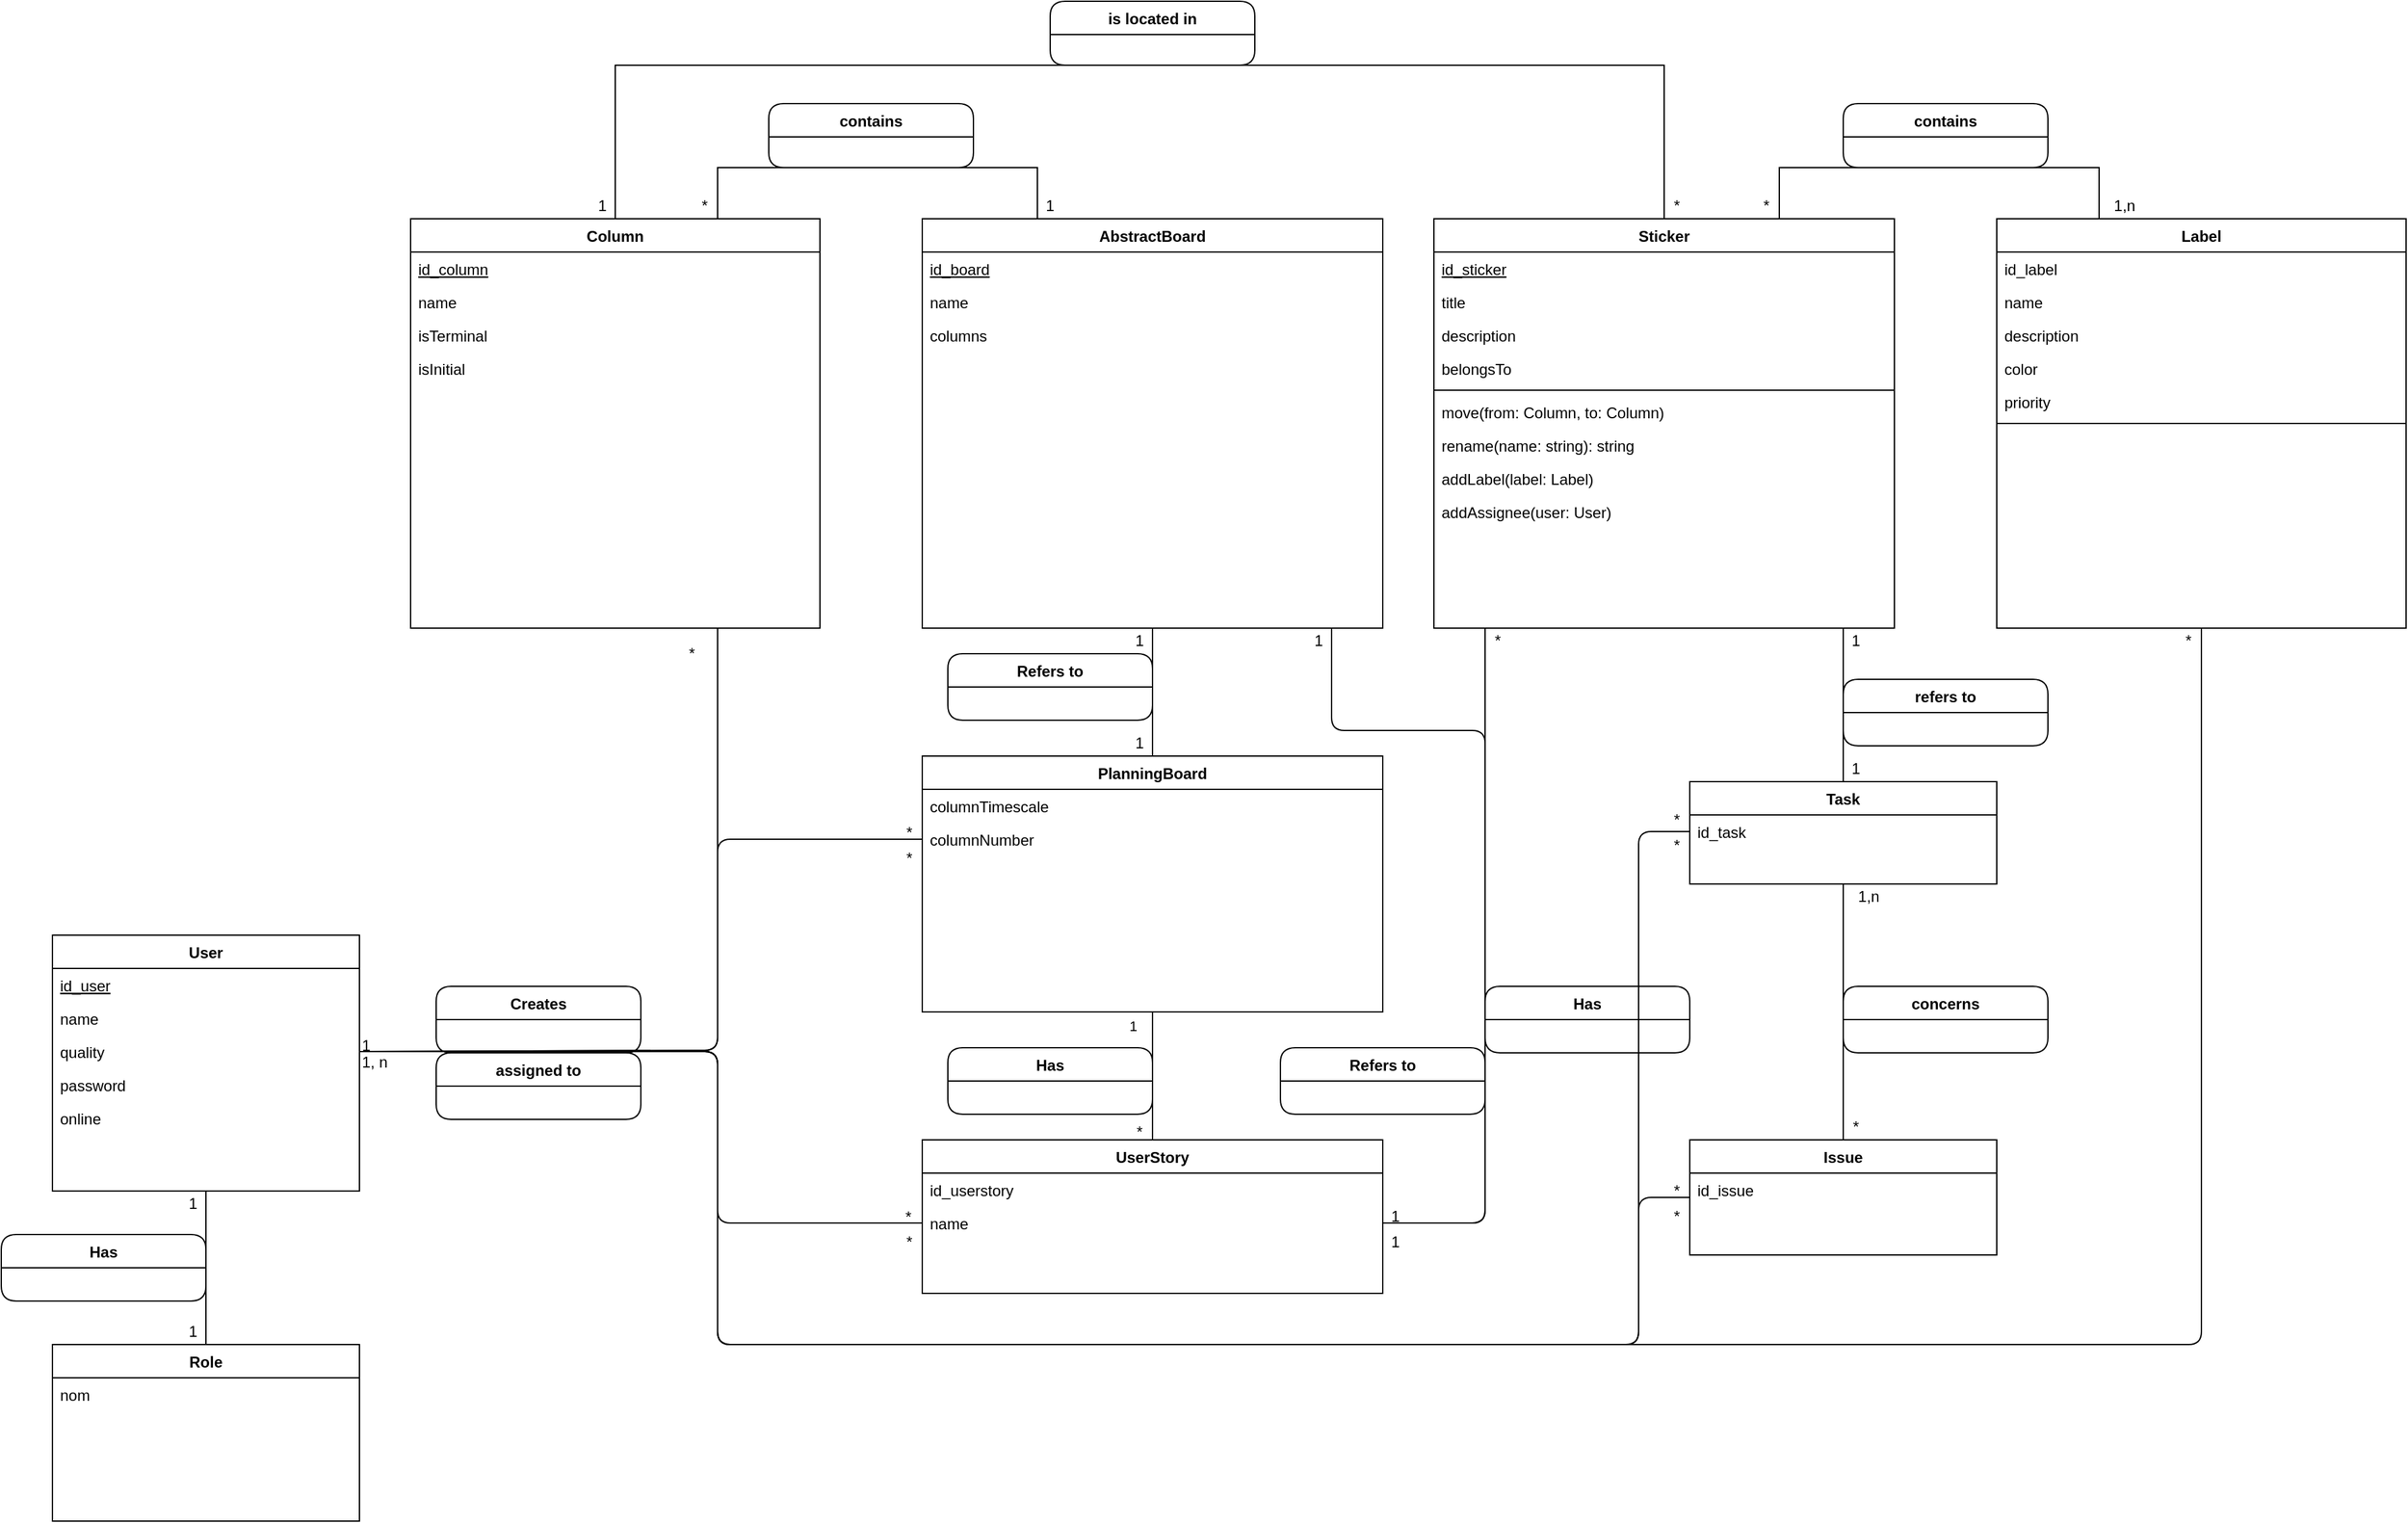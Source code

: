 <mxfile version="14.7.3" type="github">
  <diagram id="-n1arLx0iRGlMLNnjugE" name="Page-1">
    <mxGraphModel dx="1314" dy="592" grid="1" gridSize="10" guides="1" tooltips="1" connect="1" arrows="1" fold="1" page="1" pageScale="1" pageWidth="3300" pageHeight="4681" math="0" shadow="0">
      <root>
        <mxCell id="0" />
        <mxCell id="1" parent="0" />
        <mxCell id="pl6TtcTqllOGitY4xwyM-2" value="User" style="swimlane;fontStyle=1;align=center;verticalAlign=top;childLayout=stackLayout;horizontal=1;startSize=26;horizontalStack=0;resizeParent=1;resizeLast=0;collapsible=1;marginBottom=0;rounded=0;shadow=0;strokeWidth=1;" parent="1" vertex="1">
          <mxGeometry x="400" y="1000" width="240" height="200" as="geometry">
            <mxRectangle x="230" y="140" width="160" height="26" as="alternateBounds" />
          </mxGeometry>
        </mxCell>
        <mxCell id="pl6TtcTqllOGitY4xwyM-3" value="id_user" style="text;align=left;verticalAlign=top;spacingLeft=4;spacingRight=4;overflow=hidden;rotatable=0;points=[[0,0.5],[1,0.5]];portConstraint=eastwest;rounded=0;shadow=0;html=0;fontStyle=4" parent="pl6TtcTqllOGitY4xwyM-2" vertex="1">
          <mxGeometry y="26" width="240" height="26" as="geometry" />
        </mxCell>
        <mxCell id="pl6TtcTqllOGitY4xwyM-4" value="name" style="text;align=left;verticalAlign=top;spacingLeft=4;spacingRight=4;overflow=hidden;rotatable=0;points=[[0,0.5],[1,0.5]];portConstraint=eastwest;" parent="pl6TtcTqllOGitY4xwyM-2" vertex="1">
          <mxGeometry y="52" width="240" height="26" as="geometry" />
        </mxCell>
        <mxCell id="pl6TtcTqllOGitY4xwyM-5" value="quality" style="text;align=left;verticalAlign=top;spacingLeft=4;spacingRight=4;overflow=hidden;rotatable=0;points=[[0,0.5],[1,0.5]];portConstraint=eastwest;rounded=0;shadow=0;html=0;" parent="pl6TtcTqllOGitY4xwyM-2" vertex="1">
          <mxGeometry y="78" width="240" height="26" as="geometry" />
        </mxCell>
        <mxCell id="pl6TtcTqllOGitY4xwyM-6" value="password" style="text;align=left;verticalAlign=top;spacingLeft=4;spacingRight=4;overflow=hidden;rotatable=0;points=[[0,0.5],[1,0.5]];portConstraint=eastwest;rounded=0;shadow=0;html=0;" parent="pl6TtcTqllOGitY4xwyM-2" vertex="1">
          <mxGeometry y="104" width="240" height="26" as="geometry" />
        </mxCell>
        <mxCell id="pl6TtcTqllOGitY4xwyM-7" value="online" style="text;align=left;verticalAlign=top;spacingLeft=4;spacingRight=4;overflow=hidden;rotatable=0;points=[[0,0.5],[1,0.5]];portConstraint=eastwest;rounded=0;shadow=0;html=0;" parent="pl6TtcTqllOGitY4xwyM-2" vertex="1">
          <mxGeometry y="130" width="240" height="26" as="geometry" />
        </mxCell>
        <mxCell id="pl6TtcTqllOGitY4xwyM-8" value="AbstractBoard" style="swimlane;fontStyle=1;align=center;verticalAlign=top;childLayout=stackLayout;horizontal=1;startSize=26;horizontalStack=0;resizeParent=1;resizeLast=0;collapsible=1;marginBottom=0;rounded=0;shadow=0;strokeWidth=1;" parent="1" vertex="1">
          <mxGeometry x="1080" y="440" width="360" height="320" as="geometry">
            <mxRectangle x="550" y="140" width="160" height="26" as="alternateBounds" />
          </mxGeometry>
        </mxCell>
        <mxCell id="pl6TtcTqllOGitY4xwyM-9" value="id_board" style="text;align=left;verticalAlign=top;spacingLeft=4;spacingRight=4;overflow=hidden;rotatable=0;points=[[0,0.5],[1,0.5]];portConstraint=eastwest;fontStyle=4" parent="pl6TtcTqllOGitY4xwyM-8" vertex="1">
          <mxGeometry y="26" width="360" height="26" as="geometry" />
        </mxCell>
        <mxCell id="pl6TtcTqllOGitY4xwyM-10" value="name" style="text;align=left;verticalAlign=top;spacingLeft=4;spacingRight=4;overflow=hidden;rotatable=0;points=[[0,0.5],[1,0.5]];portConstraint=eastwest;rounded=0;shadow=0;html=0;" parent="pl6TtcTqllOGitY4xwyM-8" vertex="1">
          <mxGeometry y="52" width="360" height="26" as="geometry" />
        </mxCell>
        <mxCell id="pl6TtcTqllOGitY4xwyM-11" value="columns" style="text;align=left;verticalAlign=top;spacingLeft=4;spacingRight=4;overflow=hidden;rotatable=0;points=[[0,0.5],[1,0.5]];portConstraint=eastwest;rounded=0;shadow=0;html=0;" parent="pl6TtcTqllOGitY4xwyM-8" vertex="1">
          <mxGeometry y="78" width="360" height="26" as="geometry" />
        </mxCell>
        <mxCell id="pl6TtcTqllOGitY4xwyM-21" value="PlanningBoard" style="swimlane;fontStyle=1;align=center;verticalAlign=top;childLayout=stackLayout;horizontal=1;startSize=26;horizontalStack=0;resizeParent=1;resizeLast=0;collapsible=1;marginBottom=0;rounded=0;shadow=0;strokeWidth=1;" parent="1" vertex="1">
          <mxGeometry x="1080" y="860" width="360" height="200" as="geometry">
            <mxRectangle x="550" y="140" width="160" height="26" as="alternateBounds" />
          </mxGeometry>
        </mxCell>
        <mxCell id="pl6TtcTqllOGitY4xwyM-22" value="columnTimescale" style="text;align=left;verticalAlign=top;spacingLeft=4;spacingRight=4;overflow=hidden;rotatable=0;points=[[0,0.5],[1,0.5]];portConstraint=eastwest;rounded=0;shadow=0;html=0;" parent="pl6TtcTqllOGitY4xwyM-21" vertex="1">
          <mxGeometry y="26" width="360" height="26" as="geometry" />
        </mxCell>
        <mxCell id="ACFRyJSHy_dvtxBTFt1p-10" value="columnNumber" style="text;align=left;verticalAlign=top;spacingLeft=4;spacingRight=4;overflow=hidden;rotatable=0;points=[[0,0.5],[1,0.5]];portConstraint=eastwest;rounded=0;shadow=0;html=0;" parent="pl6TtcTqllOGitY4xwyM-21" vertex="1">
          <mxGeometry y="52" width="360" height="26" as="geometry" />
        </mxCell>
        <mxCell id="pl6TtcTqllOGitY4xwyM-26" value="UserStory" style="swimlane;fontStyle=1;align=center;verticalAlign=top;childLayout=stackLayout;horizontal=1;startSize=26;horizontalStack=0;resizeParent=1;resizeLast=0;collapsible=1;marginBottom=0;rounded=0;shadow=0;strokeWidth=1;" parent="1" vertex="1">
          <mxGeometry x="1080" y="1160" width="360" height="120" as="geometry">
            <mxRectangle x="550" y="140" width="160" height="26" as="alternateBounds" />
          </mxGeometry>
        </mxCell>
        <mxCell id="pl6TtcTqllOGitY4xwyM-27" value="id_userstory" style="text;align=left;verticalAlign=top;spacingLeft=4;spacingRight=4;overflow=hidden;rotatable=0;points=[[0,0.5],[1,0.5]];portConstraint=eastwest;rounded=0;shadow=0;html=0;" parent="pl6TtcTqllOGitY4xwyM-26" vertex="1">
          <mxGeometry y="26" width="360" height="26" as="geometry" />
        </mxCell>
        <mxCell id="pl6TtcTqllOGitY4xwyM-28" value="name" style="text;align=left;verticalAlign=top;spacingLeft=4;spacingRight=4;overflow=hidden;rotatable=0;points=[[0,0.5],[1,0.5]];portConstraint=eastwest;rounded=0;shadow=0;html=0;" parent="pl6TtcTqllOGitY4xwyM-26" vertex="1">
          <mxGeometry y="52" width="360" height="26" as="geometry" />
        </mxCell>
        <mxCell id="0t-bIoam6GR97GpR1H8l-12" style="edgeStyle=orthogonalEdgeStyle;rounded=0;orthogonalLoop=1;jettySize=auto;html=1;exitX=0.75;exitY=0;exitDx=0;exitDy=0;entryX=0.25;entryY=0;entryDx=0;entryDy=0;endArrow=none;endFill=0;" edge="1" parent="1" source="pl6TtcTqllOGitY4xwyM-32" target="pl6TtcTqllOGitY4xwyM-77">
          <mxGeometry relative="1" as="geometry">
            <Array as="points">
              <mxPoint x="1750" y="400" />
              <mxPoint x="2000" y="400" />
            </Array>
          </mxGeometry>
        </mxCell>
        <mxCell id="pl6TtcTqllOGitY4xwyM-32" value="Sticker" style="swimlane;fontStyle=1;align=center;verticalAlign=top;childLayout=stackLayout;horizontal=1;startSize=26;horizontalStack=0;resizeParent=1;resizeLast=0;collapsible=1;marginBottom=0;rounded=0;shadow=0;strokeWidth=1;" parent="1" vertex="1">
          <mxGeometry x="1480" y="440" width="360" height="320" as="geometry">
            <mxRectangle x="550" y="140" width="160" height="26" as="alternateBounds" />
          </mxGeometry>
        </mxCell>
        <mxCell id="pl6TtcTqllOGitY4xwyM-33" value="id_sticker" style="text;align=left;verticalAlign=top;spacingLeft=4;spacingRight=4;overflow=hidden;rotatable=0;points=[[0,0.5],[1,0.5]];portConstraint=eastwest;fontStyle=4" parent="pl6TtcTqllOGitY4xwyM-32" vertex="1">
          <mxGeometry y="26" width="360" height="26" as="geometry" />
        </mxCell>
        <mxCell id="pl6TtcTqllOGitY4xwyM-34" value="title" style="text;align=left;verticalAlign=top;spacingLeft=4;spacingRight=4;overflow=hidden;rotatable=0;points=[[0,0.5],[1,0.5]];portConstraint=eastwest;rounded=0;shadow=0;html=0;" parent="pl6TtcTqllOGitY4xwyM-32" vertex="1">
          <mxGeometry y="52" width="360" height="26" as="geometry" />
        </mxCell>
        <mxCell id="pl6TtcTqllOGitY4xwyM-35" value="description" style="text;align=left;verticalAlign=top;spacingLeft=4;spacingRight=4;overflow=hidden;rotatable=0;points=[[0,0.5],[1,0.5]];portConstraint=eastwest;rounded=0;shadow=0;html=0;" parent="pl6TtcTqllOGitY4xwyM-32" vertex="1">
          <mxGeometry y="78" width="360" height="26" as="geometry" />
        </mxCell>
        <mxCell id="pl6TtcTqllOGitY4xwyM-37" value="belongsTo" style="text;align=left;verticalAlign=top;spacingLeft=4;spacingRight=4;overflow=hidden;rotatable=0;points=[[0,0.5],[1,0.5]];portConstraint=eastwest;rounded=0;shadow=0;html=0;" parent="pl6TtcTqllOGitY4xwyM-32" vertex="1">
          <mxGeometry y="104" width="360" height="26" as="geometry" />
        </mxCell>
        <mxCell id="pl6TtcTqllOGitY4xwyM-40" value="" style="line;html=1;strokeWidth=1;align=left;verticalAlign=middle;spacingTop=-1;spacingLeft=3;spacingRight=3;rotatable=0;labelPosition=right;points=[];portConstraint=eastwest;" parent="pl6TtcTqllOGitY4xwyM-32" vertex="1">
          <mxGeometry y="130" width="360" height="8" as="geometry" />
        </mxCell>
        <mxCell id="rRNMJiqmjD-nSKgDoSkF-3" value="move(from: Column, to: Column)" style="text;align=left;verticalAlign=top;spacingLeft=4;spacingRight=4;overflow=hidden;rotatable=0;points=[[0,0.5],[1,0.5]];portConstraint=eastwest;" parent="pl6TtcTqllOGitY4xwyM-32" vertex="1">
          <mxGeometry y="138" width="360" height="26" as="geometry" />
        </mxCell>
        <mxCell id="pl6TtcTqllOGitY4xwyM-41" value="rename(name: string): string" style="text;align=left;verticalAlign=top;spacingLeft=4;spacingRight=4;overflow=hidden;rotatable=0;points=[[0,0.5],[1,0.5]];portConstraint=eastwest;" parent="pl6TtcTqllOGitY4xwyM-32" vertex="1">
          <mxGeometry y="164" width="360" height="26" as="geometry" />
        </mxCell>
        <mxCell id="pl6TtcTqllOGitY4xwyM-42" value="addLabel(label: Label)" style="text;align=left;verticalAlign=top;spacingLeft=4;spacingRight=4;overflow=hidden;rotatable=0;points=[[0,0.5],[1,0.5]];portConstraint=eastwest;" parent="pl6TtcTqllOGitY4xwyM-32" vertex="1">
          <mxGeometry y="190" width="360" height="26" as="geometry" />
        </mxCell>
        <mxCell id="cwlD8PucHa-MsW673LsA-3" value="addAssignee(user: User)" style="text;align=left;verticalAlign=top;spacingLeft=4;spacingRight=4;overflow=hidden;rotatable=0;points=[[0,0.5],[1,0.5]];portConstraint=eastwest;" parent="pl6TtcTqllOGitY4xwyM-32" vertex="1">
          <mxGeometry y="216" width="360" height="26" as="geometry" />
        </mxCell>
        <mxCell id="pl6TtcTqllOGitY4xwyM-43" value="&lt;div&gt;&lt;br&gt;&lt;/div&gt;" style="endArrow=none;endSize=16;endFill=0;html=1;exitX=0.5;exitY=0;exitDx=0;exitDy=0;entryX=0.5;entryY=1;entryDx=0;entryDy=0;" parent="1" source="pl6TtcTqllOGitY4xwyM-21" target="pl6TtcTqllOGitY4xwyM-8" edge="1">
          <mxGeometry x="0.152" y="20" width="160" relative="1" as="geometry">
            <mxPoint x="1270" y="890" as="sourcePoint" />
            <mxPoint x="1200" y="760" as="targetPoint" />
            <mxPoint as="offset" />
          </mxGeometry>
        </mxCell>
        <mxCell id="pl6TtcTqllOGitY4xwyM-44" value="1" style="endArrow=none;html=1;endSize=12;startArrow=none;startSize=14;startFill=0;edgeStyle=orthogonalEdgeStyle;align=left;verticalAlign=bottom;entryX=0.5;entryY=0;entryDx=0;entryDy=0;exitX=0.5;exitY=1;exitDx=0;exitDy=0;endFill=0;" parent="1" source="pl6TtcTqllOGitY4xwyM-21" target="pl6TtcTqllOGitY4xwyM-26" edge="1">
          <mxGeometry x="-0.6" y="-20" relative="1" as="geometry">
            <mxPoint x="1430" y="1110" as="sourcePoint" />
            <mxPoint x="1220" y="1080" as="targetPoint" />
            <Array as="points" />
            <mxPoint as="offset" />
          </mxGeometry>
        </mxCell>
        <mxCell id="pl6TtcTqllOGitY4xwyM-45" value="Issue" style="swimlane;fontStyle=1;align=center;verticalAlign=top;childLayout=stackLayout;horizontal=1;startSize=26;horizontalStack=0;resizeParent=1;resizeLast=0;collapsible=1;marginBottom=0;rounded=0;shadow=0;strokeWidth=1;" parent="1" vertex="1">
          <mxGeometry x="1680" y="1160" width="240" height="90" as="geometry">
            <mxRectangle x="550" y="140" width="160" height="26" as="alternateBounds" />
          </mxGeometry>
        </mxCell>
        <mxCell id="0t-bIoam6GR97GpR1H8l-33" value="id_issue" style="text;align=left;verticalAlign=top;spacingLeft=4;spacingRight=4;overflow=hidden;rotatable=0;points=[[0,0.5],[1,0.5]];portConstraint=eastwest;rounded=0;shadow=0;html=0;" vertex="1" parent="pl6TtcTqllOGitY4xwyM-45">
          <mxGeometry y="26" width="240" height="26" as="geometry" />
        </mxCell>
        <mxCell id="pl6TtcTqllOGitY4xwyM-53" value="1" style="text;html=1;strokeColor=none;fillColor=none;align=center;verticalAlign=middle;whiteSpace=wrap;rounded=0;" parent="1" vertex="1">
          <mxGeometry x="1430" y="1210" width="40" height="20" as="geometry" />
        </mxCell>
        <mxCell id="pl6TtcTqllOGitY4xwyM-56" value="*" style="text;html=1;strokeColor=none;fillColor=none;align=center;verticalAlign=middle;whiteSpace=wrap;rounded=0;" parent="1" vertex="1">
          <mxGeometry x="1230" y="1144" width="40" height="20" as="geometry" />
        </mxCell>
        <mxCell id="pl6TtcTqllOGitY4xwyM-69" value="" style="endArrow=none;shadow=0;strokeWidth=1;endFill=0;edgeStyle=orthogonalEdgeStyle;elbow=vertical;entryX=0;entryY=0.5;entryDx=0;entryDy=0;exitX=1;exitY=0.5;exitDx=0;exitDy=0;" parent="1" source="pl6TtcTqllOGitY4xwyM-5" target="pl6TtcTqllOGitY4xwyM-28" edge="1">
          <mxGeometry x="0.5" y="41" relative="1" as="geometry">
            <mxPoint x="690" y="1137" as="sourcePoint" />
            <mxPoint x="1090" y="1432.5" as="targetPoint" />
            <mxPoint x="-40" y="32" as="offset" />
            <Array as="points">
              <mxPoint x="920" y="1091" />
              <mxPoint x="920" y="1225" />
            </Array>
          </mxGeometry>
        </mxCell>
        <mxCell id="pl6TtcTqllOGitY4xwyM-70" value="1" style="resizable=0;align=left;verticalAlign=bottom;labelBackgroundColor=none;fontSize=12;" parent="pl6TtcTqllOGitY4xwyM-69" connectable="0" vertex="1">
          <mxGeometry x="-1" relative="1" as="geometry">
            <mxPoint y="4" as="offset" />
          </mxGeometry>
        </mxCell>
        <mxCell id="pl6TtcTqllOGitY4xwyM-71" value="*" style="resizable=0;align=right;verticalAlign=bottom;labelBackgroundColor=none;fontSize=12;" parent="pl6TtcTqllOGitY4xwyM-69" connectable="0" vertex="1">
          <mxGeometry x="1" relative="1" as="geometry">
            <mxPoint x="-7" y="4" as="offset" />
          </mxGeometry>
        </mxCell>
        <mxCell id="pl6TtcTqllOGitY4xwyM-73" value="Role" style="swimlane;fontStyle=1;align=center;verticalAlign=top;childLayout=stackLayout;horizontal=1;startSize=26;horizontalStack=0;resizeParent=1;resizeLast=0;collapsible=1;marginBottom=0;rounded=0;shadow=0;strokeWidth=1;" parent="1" vertex="1">
          <mxGeometry x="400" y="1320" width="240" height="138" as="geometry">
            <mxRectangle x="550" y="140" width="160" height="26" as="alternateBounds" />
          </mxGeometry>
        </mxCell>
        <mxCell id="ACFRyJSHy_dvtxBTFt1p-26" value="nom" style="text;align=left;verticalAlign=top;spacingLeft=4;spacingRight=4;overflow=hidden;rotatable=0;points=[[0,0.5],[1,0.5]];portConstraint=eastwest;rounded=0;shadow=0;html=0;" parent="pl6TtcTqllOGitY4xwyM-73" vertex="1">
          <mxGeometry y="26" width="240" height="26" as="geometry" />
        </mxCell>
        <mxCell id="0t-bIoam6GR97GpR1H8l-15" style="edgeStyle=orthogonalEdgeStyle;rounded=0;orthogonalLoop=1;jettySize=auto;html=1;exitX=0.75;exitY=0;exitDx=0;exitDy=0;entryX=0.25;entryY=0;entryDx=0;entryDy=0;endArrow=none;endFill=0;" edge="1" parent="1" source="pl6TtcTqllOGitY4xwyM-75" target="pl6TtcTqllOGitY4xwyM-8">
          <mxGeometry relative="1" as="geometry">
            <Array as="points">
              <mxPoint x="920" y="400" />
              <mxPoint x="1170" y="400" />
            </Array>
          </mxGeometry>
        </mxCell>
        <mxCell id="pl6TtcTqllOGitY4xwyM-75" value="Column" style="swimlane;fontStyle=1;align=center;verticalAlign=top;childLayout=stackLayout;horizontal=1;startSize=26;horizontalStack=0;resizeParent=1;resizeLast=0;collapsible=1;marginBottom=0;rounded=0;shadow=0;strokeWidth=1;" parent="1" vertex="1">
          <mxGeometry x="680" y="440" width="320" height="320" as="geometry">
            <mxRectangle x="550" y="140" width="160" height="26" as="alternateBounds" />
          </mxGeometry>
        </mxCell>
        <mxCell id="ACFRyJSHy_dvtxBTFt1p-2" value="id_column" style="text;align=left;verticalAlign=top;spacingLeft=4;spacingRight=4;overflow=hidden;rotatable=0;points=[[0,0.5],[1,0.5]];portConstraint=eastwest;fontStyle=4" parent="pl6TtcTqllOGitY4xwyM-75" vertex="1">
          <mxGeometry y="26" width="320" height="26" as="geometry" />
        </mxCell>
        <mxCell id="ACFRyJSHy_dvtxBTFt1p-6" value="name" style="text;align=left;verticalAlign=top;spacingLeft=4;spacingRight=4;overflow=hidden;rotatable=0;points=[[0,0.5],[1,0.5]];portConstraint=eastwest;rounded=0;shadow=0;html=0;" parent="pl6TtcTqllOGitY4xwyM-75" vertex="1">
          <mxGeometry y="52" width="320" height="26" as="geometry" />
        </mxCell>
        <mxCell id="ACFRyJSHy_dvtxBTFt1p-11" value="isTerminal" style="text;align=left;verticalAlign=top;spacingLeft=4;spacingRight=4;overflow=hidden;rotatable=0;points=[[0,0.5],[1,0.5]];portConstraint=eastwest;rounded=0;shadow=0;html=0;" parent="pl6TtcTqllOGitY4xwyM-75" vertex="1">
          <mxGeometry y="78" width="320" height="26" as="geometry" />
        </mxCell>
        <mxCell id="ACFRyJSHy_dvtxBTFt1p-12" value="isInitial" style="text;align=left;verticalAlign=top;spacingLeft=4;spacingRight=4;overflow=hidden;rotatable=0;points=[[0,0.5],[1,0.5]];portConstraint=eastwest;rounded=0;shadow=0;html=0;" parent="pl6TtcTqllOGitY4xwyM-75" vertex="1">
          <mxGeometry y="104" width="320" height="26" as="geometry" />
        </mxCell>
        <mxCell id="pl6TtcTqllOGitY4xwyM-77" value="Label" style="swimlane;fontStyle=1;align=center;verticalAlign=top;childLayout=stackLayout;horizontal=1;startSize=26;horizontalStack=0;resizeParent=1;resizeLast=0;collapsible=1;marginBottom=0;rounded=0;shadow=0;strokeWidth=1;" parent="1" vertex="1">
          <mxGeometry x="1920" y="440" width="320" height="320" as="geometry">
            <mxRectangle x="550" y="140" width="160" height="26" as="alternateBounds" />
          </mxGeometry>
        </mxCell>
        <mxCell id="pl6TtcTqllOGitY4xwyM-78" value="id_label" style="text;align=left;verticalAlign=top;spacingLeft=4;spacingRight=4;overflow=hidden;rotatable=0;points=[[0,0.5],[1,0.5]];portConstraint=eastwest;" parent="pl6TtcTqllOGitY4xwyM-77" vertex="1">
          <mxGeometry y="26" width="320" height="26" as="geometry" />
        </mxCell>
        <mxCell id="pl6TtcTqllOGitY4xwyM-79" value="name" style="text;align=left;verticalAlign=top;spacingLeft=4;spacingRight=4;overflow=hidden;rotatable=0;points=[[0,0.5],[1,0.5]];portConstraint=eastwest;" parent="pl6TtcTqllOGitY4xwyM-77" vertex="1">
          <mxGeometry y="52" width="320" height="26" as="geometry" />
        </mxCell>
        <mxCell id="pl6TtcTqllOGitY4xwyM-80" value="description" style="text;align=left;verticalAlign=top;spacingLeft=4;spacingRight=4;overflow=hidden;rotatable=0;points=[[0,0.5],[1,0.5]];portConstraint=eastwest;" parent="pl6TtcTqllOGitY4xwyM-77" vertex="1">
          <mxGeometry y="78" width="320" height="26" as="geometry" />
        </mxCell>
        <mxCell id="pl6TtcTqllOGitY4xwyM-81" value="color" style="text;align=left;verticalAlign=top;spacingLeft=4;spacingRight=4;overflow=hidden;rotatable=0;points=[[0,0.5],[1,0.5]];portConstraint=eastwest;" parent="pl6TtcTqllOGitY4xwyM-77" vertex="1">
          <mxGeometry y="104" width="320" height="26" as="geometry" />
        </mxCell>
        <mxCell id="pl6TtcTqllOGitY4xwyM-82" value="priority" style="text;align=left;verticalAlign=top;spacingLeft=4;spacingRight=4;overflow=hidden;rotatable=0;points=[[0,0.5],[1,0.5]];portConstraint=eastwest;" parent="pl6TtcTqllOGitY4xwyM-77" vertex="1">
          <mxGeometry y="130" width="320" height="26" as="geometry" />
        </mxCell>
        <mxCell id="pl6TtcTqllOGitY4xwyM-83" value="" style="line;html=1;strokeWidth=1;align=left;verticalAlign=middle;spacingTop=-1;spacingLeft=3;spacingRight=3;rotatable=0;labelPosition=right;points=[];portConstraint=eastwest;" parent="pl6TtcTqllOGitY4xwyM-77" vertex="1">
          <mxGeometry y="156" width="320" height="8" as="geometry" />
        </mxCell>
        <mxCell id="pl6TtcTqllOGitY4xwyM-84" value="&lt;div&gt;&lt;br&gt;&lt;/div&gt;" style="endArrow=none;endSize=16;endFill=0;html=1;exitX=1;exitY=0.5;exitDx=0;exitDy=0;" parent="1" source="pl6TtcTqllOGitY4xwyM-28" edge="1">
          <mxGeometry x="0.84" y="10" width="160" relative="1" as="geometry">
            <mxPoint x="1400" y="1360" as="sourcePoint" />
            <mxPoint x="1400" y="760" as="targetPoint" />
            <mxPoint as="offset" />
            <Array as="points">
              <mxPoint x="1520" y="1225" />
              <mxPoint x="1520" y="840" />
              <mxPoint x="1400" y="840" />
            </Array>
          </mxGeometry>
        </mxCell>
        <mxCell id="pl6TtcTqllOGitY4xwyM-85" value="&lt;div&gt;&lt;br&gt;&lt;/div&gt;" style="endArrow=none;endSize=16;endFill=0;html=1;exitX=1;exitY=0.5;exitDx=0;exitDy=0;" parent="1" source="pl6TtcTqllOGitY4xwyM-28" edge="1">
          <mxGeometry x="0.152" y="20" width="160" relative="1" as="geometry">
            <mxPoint x="1460" y="1199" as="sourcePoint" />
            <mxPoint x="1520" y="760" as="targetPoint" />
            <mxPoint as="offset" />
            <Array as="points">
              <mxPoint x="1520" y="1225" />
            </Array>
          </mxGeometry>
        </mxCell>
        <mxCell id="pl6TtcTqllOGitY4xwyM-89" value="Task" style="swimlane;fontStyle=1;align=center;verticalAlign=top;childLayout=stackLayout;horizontal=1;startSize=26;horizontalStack=0;resizeParent=1;resizeLast=0;collapsible=1;marginBottom=0;rounded=0;shadow=0;strokeWidth=1;" parent="1" vertex="1">
          <mxGeometry x="1680" y="880" width="240" height="80" as="geometry">
            <mxRectangle x="550" y="140" width="160" height="26" as="alternateBounds" />
          </mxGeometry>
        </mxCell>
        <mxCell id="0t-bIoam6GR97GpR1H8l-5" value="id_task" style="text;align=left;verticalAlign=top;spacingLeft=4;spacingRight=4;overflow=hidden;rotatable=0;points=[[0,0.5],[1,0.5]];portConstraint=eastwest;rounded=0;shadow=0;html=0;" vertex="1" parent="pl6TtcTqllOGitY4xwyM-89">
          <mxGeometry y="26" width="240" height="26" as="geometry" />
        </mxCell>
        <mxCell id="pl6TtcTqllOGitY4xwyM-91" value="&lt;div&gt;&lt;br&gt;&lt;/div&gt;" style="endArrow=none;endSize=16;endFill=0;html=1;exitX=0.5;exitY=0;exitDx=0;exitDy=0;" parent="1" source="pl6TtcTqllOGitY4xwyM-89" edge="1">
          <mxGeometry x="0.152" y="20" width="160" relative="1" as="geometry">
            <mxPoint x="1760" y="800" as="sourcePoint" />
            <mxPoint x="1800" y="760" as="targetPoint" />
            <mxPoint as="offset" />
          </mxGeometry>
        </mxCell>
        <mxCell id="pl6TtcTqllOGitY4xwyM-92" value="&lt;div&gt;&lt;br&gt;&lt;/div&gt;" style="endArrow=none;endSize=16;endFill=0;html=1;exitX=0.5;exitY=0;exitDx=0;exitDy=0;entryX=0.5;entryY=1;entryDx=0;entryDy=0;" parent="1" source="pl6TtcTqllOGitY4xwyM-45" target="pl6TtcTqllOGitY4xwyM-89" edge="1">
          <mxGeometry x="0.152" y="20" width="160" relative="1" as="geometry">
            <mxPoint x="1770" y="820" as="sourcePoint" />
            <mxPoint x="1781" y="860" as="targetPoint" />
            <mxPoint as="offset" />
          </mxGeometry>
        </mxCell>
        <mxCell id="ACFRyJSHy_dvtxBTFt1p-16" value="" style="endArrow=none;html=1;entryX=0;entryY=0.5;entryDx=0;entryDy=0;exitX=1;exitY=0.5;exitDx=0;exitDy=0;" parent="1" source="pl6TtcTqllOGitY4xwyM-5" target="ACFRyJSHy_dvtxBTFt1p-10" edge="1">
          <mxGeometry width="50" height="50" relative="1" as="geometry">
            <mxPoint x="880" y="1090" as="sourcePoint" />
            <mxPoint x="920" y="960" as="targetPoint" />
            <Array as="points">
              <mxPoint x="920" y="1090" />
              <mxPoint x="920" y="925" />
            </Array>
          </mxGeometry>
        </mxCell>
        <mxCell id="ACFRyJSHy_dvtxBTFt1p-17" value="" style="endArrow=none;html=1;entryX=0.75;entryY=1;entryDx=0;entryDy=0;exitX=1;exitY=0.5;exitDx=0;exitDy=0;" parent="1" source="pl6TtcTqllOGitY4xwyM-5" target="pl6TtcTqllOGitY4xwyM-75" edge="1">
          <mxGeometry width="50" height="50" relative="1" as="geometry">
            <mxPoint x="880" y="1090" as="sourcePoint" />
            <mxPoint x="1080" y="950" as="targetPoint" />
            <Array as="points">
              <mxPoint x="920" y="1090" />
              <mxPoint x="920" y="950" />
            </Array>
          </mxGeometry>
        </mxCell>
        <mxCell id="ACFRyJSHy_dvtxBTFt1p-19" value="" style="endArrow=none;html=1;entryX=0.5;entryY=1;entryDx=0;entryDy=0;exitX=1;exitY=0.5;exitDx=0;exitDy=0;" parent="1" source="pl6TtcTqllOGitY4xwyM-5" target="pl6TtcTqllOGitY4xwyM-77" edge="1">
          <mxGeometry width="50" height="50" relative="1" as="geometry">
            <mxPoint x="640" y="1091" as="sourcePoint" />
            <mxPoint x="1720" y="994" as="targetPoint" />
            <Array as="points">
              <mxPoint x="920" y="1091" />
              <mxPoint x="920" y="1320" />
              <mxPoint x="2080" y="1320" />
            </Array>
          </mxGeometry>
        </mxCell>
        <mxCell id="ACFRyJSHy_dvtxBTFt1p-20" value="*" style="text;html=1;strokeColor=none;fillColor=none;align=center;verticalAlign=middle;whiteSpace=wrap;rounded=0;" parent="1" vertex="1">
          <mxGeometry x="1050" y="910" width="40" height="20" as="geometry" />
        </mxCell>
        <mxCell id="ACFRyJSHy_dvtxBTFt1p-21" value="1,n" style="text;html=1;strokeColor=none;fillColor=none;align=center;verticalAlign=middle;whiteSpace=wrap;rounded=0;" parent="1" vertex="1">
          <mxGeometry x="1800" y="960" width="40" height="20" as="geometry" />
        </mxCell>
        <mxCell id="ACFRyJSHy_dvtxBTFt1p-22" value="*" style="text;html=1;strokeColor=none;fillColor=none;align=center;verticalAlign=middle;whiteSpace=wrap;rounded=0;" parent="1" vertex="1">
          <mxGeometry x="2050" y="760" width="40" height="20" as="geometry" />
        </mxCell>
        <mxCell id="ACFRyJSHy_dvtxBTFt1p-23" value="*" style="text;html=1;strokeColor=none;fillColor=none;align=center;verticalAlign=middle;whiteSpace=wrap;rounded=0;" parent="1" vertex="1">
          <mxGeometry x="880" y="770" width="40" height="20" as="geometry" />
        </mxCell>
        <mxCell id="pl6TtcTqllOGitY4xwyM-60" value="Creates" style="swimlane;fontStyle=1;align=center;verticalAlign=top;childLayout=stackLayout;horizontal=1;startSize=26;horizontalStack=0;resizeParent=1;resizeParentMax=0;resizeLast=0;collapsible=1;marginBottom=0;rounded=1;" parent="1" vertex="1">
          <mxGeometry x="700" y="1040" width="160" height="52" as="geometry">
            <mxRectangle x="680" y="880" width="80" height="26" as="alternateBounds" />
          </mxGeometry>
        </mxCell>
        <mxCell id="kb49D94DFUzn0JGTPCR2-5" value="Has" style="swimlane;fontStyle=1;align=center;verticalAlign=top;childLayout=stackLayout;horizontal=1;startSize=26;horizontalStack=0;resizeParent=1;resizeParentMax=0;resizeLast=0;collapsible=1;marginBottom=0;rounded=1;" parent="1" vertex="1">
          <mxGeometry x="360" y="1234" width="160" height="52" as="geometry">
            <mxRectangle x="680" y="880" width="80" height="26" as="alternateBounds" />
          </mxGeometry>
        </mxCell>
        <mxCell id="kb49D94DFUzn0JGTPCR2-6" value="Has" style="swimlane;fontStyle=1;align=center;verticalAlign=top;childLayout=stackLayout;horizontal=1;startSize=26;horizontalStack=0;resizeParent=1;resizeParentMax=0;resizeLast=0;collapsible=1;marginBottom=0;rounded=1;" parent="1" vertex="1">
          <mxGeometry x="1100" y="1088" width="160" height="52" as="geometry">
            <mxRectangle x="680" y="880" width="80" height="26" as="alternateBounds" />
          </mxGeometry>
        </mxCell>
        <mxCell id="kb49D94DFUzn0JGTPCR2-7" value="Has" style="swimlane;fontStyle=1;align=center;verticalAlign=top;childLayout=stackLayout;horizontal=1;startSize=26;horizontalStack=0;resizeParent=1;resizeParentMax=0;resizeLast=0;collapsible=1;marginBottom=0;rounded=1;" parent="1" vertex="1">
          <mxGeometry x="1520" y="1040" width="160" height="52" as="geometry">
            <mxRectangle x="680" y="880" width="80" height="26" as="alternateBounds" />
          </mxGeometry>
        </mxCell>
        <mxCell id="kb49D94DFUzn0JGTPCR2-8" value="Refers to" style="swimlane;fontStyle=1;align=center;verticalAlign=top;childLayout=stackLayout;horizontal=1;startSize=26;horizontalStack=0;resizeParent=1;resizeParentMax=0;resizeLast=0;collapsible=1;marginBottom=0;rounded=1;" parent="1" vertex="1">
          <mxGeometry x="1100" y="780" width="160" height="52" as="geometry">
            <mxRectangle x="680" y="880" width="80" height="26" as="alternateBounds" />
          </mxGeometry>
        </mxCell>
        <mxCell id="0t-bIoam6GR97GpR1H8l-1" value="assigned to" style="swimlane;fontStyle=1;align=center;verticalAlign=top;childLayout=stackLayout;horizontal=1;startSize=26;horizontalStack=0;resizeParent=1;resizeParentMax=0;resizeLast=0;collapsible=1;marginBottom=0;rounded=1;" vertex="1" parent="1">
          <mxGeometry x="700" y="1092" width="160" height="52" as="geometry">
            <mxRectangle x="680" y="880" width="80" height="26" as="alternateBounds" />
          </mxGeometry>
        </mxCell>
        <mxCell id="0t-bIoam6GR97GpR1H8l-2" value="concerns" style="swimlane;fontStyle=1;align=center;verticalAlign=top;childLayout=stackLayout;horizontal=1;startSize=26;horizontalStack=0;resizeParent=1;resizeParentMax=0;resizeLast=0;collapsible=1;marginBottom=0;rounded=1;" vertex="1" parent="1">
          <mxGeometry x="1800" y="1040" width="160" height="52" as="geometry">
            <mxRectangle x="680" y="880" width="80" height="26" as="alternateBounds" />
          </mxGeometry>
        </mxCell>
        <mxCell id="0t-bIoam6GR97GpR1H8l-3" value="*" style="text;html=1;strokeColor=none;fillColor=none;align=center;verticalAlign=middle;whiteSpace=wrap;rounded=0;" vertex="1" parent="1">
          <mxGeometry x="1790" y="1140" width="40" height="20" as="geometry" />
        </mxCell>
        <mxCell id="0t-bIoam6GR97GpR1H8l-7" value="1, n" style="resizable=0;align=left;verticalAlign=bottom;labelBackgroundColor=none;fontSize=12;" connectable="0" vertex="1" parent="1">
          <mxGeometry x="650" y="1105" as="geometry">
            <mxPoint x="-10" y="3" as="offset" />
          </mxGeometry>
        </mxCell>
        <mxCell id="0t-bIoam6GR97GpR1H8l-8" value="contains" style="swimlane;fontStyle=1;align=center;verticalAlign=top;childLayout=stackLayout;horizontal=1;startSize=26;horizontalStack=0;resizeParent=1;resizeParentMax=0;resizeLast=0;collapsible=1;marginBottom=0;rounded=1;" vertex="1" parent="1">
          <mxGeometry x="1800" y="350" width="160" height="50" as="geometry">
            <mxRectangle x="680" y="880" width="80" height="26" as="alternateBounds" />
          </mxGeometry>
        </mxCell>
        <mxCell id="0t-bIoam6GR97GpR1H8l-10" value="1,n" style="text;html=1;strokeColor=none;fillColor=none;align=center;verticalAlign=middle;whiteSpace=wrap;rounded=0;" vertex="1" parent="1">
          <mxGeometry x="2000" y="420" width="40" height="20" as="geometry" />
        </mxCell>
        <mxCell id="0t-bIoam6GR97GpR1H8l-11" value="*" style="text;html=1;strokeColor=none;fillColor=none;align=center;verticalAlign=middle;whiteSpace=wrap;rounded=0;" vertex="1" parent="1">
          <mxGeometry x="1720" y="420" width="40" height="20" as="geometry" />
        </mxCell>
        <mxCell id="0t-bIoam6GR97GpR1H8l-16" value="contains" style="swimlane;fontStyle=1;align=center;verticalAlign=top;childLayout=stackLayout;horizontal=1;startSize=26;horizontalStack=0;resizeParent=1;resizeParentMax=0;resizeLast=0;collapsible=1;marginBottom=0;rounded=1;" vertex="1" parent="1">
          <mxGeometry x="960" y="350" width="160" height="50" as="geometry">
            <mxRectangle x="680" y="880" width="80" height="26" as="alternateBounds" />
          </mxGeometry>
        </mxCell>
        <mxCell id="0t-bIoam6GR97GpR1H8l-18" value="*" style="text;html=1;strokeColor=none;fillColor=none;align=center;verticalAlign=middle;whiteSpace=wrap;rounded=0;" vertex="1" parent="1">
          <mxGeometry x="890" y="420" width="40" height="20" as="geometry" />
        </mxCell>
        <mxCell id="0t-bIoam6GR97GpR1H8l-19" value="1" style="text;html=1;strokeColor=none;fillColor=none;align=center;verticalAlign=middle;whiteSpace=wrap;rounded=0;" vertex="1" parent="1">
          <mxGeometry x="1160" y="420" width="40" height="20" as="geometry" />
        </mxCell>
        <mxCell id="0t-bIoam6GR97GpR1H8l-23" value="1" style="text;html=1;strokeColor=none;fillColor=none;align=center;verticalAlign=middle;whiteSpace=wrap;rounded=0;" vertex="1" parent="1">
          <mxGeometry x="1230" y="760" width="40" height="20" as="geometry" />
        </mxCell>
        <mxCell id="0t-bIoam6GR97GpR1H8l-24" value="1" style="text;html=1;strokeColor=none;fillColor=none;align=center;verticalAlign=middle;whiteSpace=wrap;rounded=0;" vertex="1" parent="1">
          <mxGeometry x="1230" y="840" width="40" height="20" as="geometry" />
        </mxCell>
        <mxCell id="0t-bIoam6GR97GpR1H8l-25" value="*" style="text;html=1;strokeColor=none;fillColor=none;align=center;verticalAlign=middle;whiteSpace=wrap;rounded=0;" vertex="1" parent="1">
          <mxGeometry x="1510" y="760" width="40" height="20" as="geometry" />
        </mxCell>
        <mxCell id="0t-bIoam6GR97GpR1H8l-28" value="Refers to" style="swimlane;fontStyle=1;align=center;verticalAlign=top;childLayout=stackLayout;horizontal=1;startSize=26;horizontalStack=0;resizeParent=1;resizeParentMax=0;resizeLast=0;collapsible=1;marginBottom=0;rounded=1;" vertex="1" parent="1">
          <mxGeometry x="1360" y="1088" width="160" height="52" as="geometry">
            <mxRectangle x="680" y="880" width="80" height="26" as="alternateBounds" />
          </mxGeometry>
        </mxCell>
        <mxCell id="0t-bIoam6GR97GpR1H8l-29" value="1" style="text;html=1;strokeColor=none;fillColor=none;align=center;verticalAlign=middle;whiteSpace=wrap;rounded=0;" vertex="1" parent="1">
          <mxGeometry x="1430" y="1230" width="40" height="20" as="geometry" />
        </mxCell>
        <mxCell id="0t-bIoam6GR97GpR1H8l-30" value="1" style="text;html=1;strokeColor=none;fillColor=none;align=center;verticalAlign=middle;whiteSpace=wrap;rounded=0;" vertex="1" parent="1">
          <mxGeometry x="1370" y="760" width="40" height="20" as="geometry" />
        </mxCell>
        <mxCell id="0t-bIoam6GR97GpR1H8l-31" value="" style="endArrow=none;html=1;exitX=1;exitY=0.5;exitDx=0;exitDy=0;entryX=0;entryY=0.5;entryDx=0;entryDy=0;" edge="1" parent="1" source="pl6TtcTqllOGitY4xwyM-5" target="0t-bIoam6GR97GpR1H8l-5">
          <mxGeometry width="50" height="50" relative="1" as="geometry">
            <mxPoint x="650" y="1101" as="sourcePoint" />
            <mxPoint x="1640" y="920" as="targetPoint" />
            <Array as="points">
              <mxPoint x="920" y="1091" />
              <mxPoint x="920" y="1320" />
              <mxPoint x="1640" y="1320" />
              <mxPoint x="1640" y="919" />
            </Array>
          </mxGeometry>
        </mxCell>
        <mxCell id="0t-bIoam6GR97GpR1H8l-32" value="" style="endArrow=none;html=1;exitX=1;exitY=0.5;exitDx=0;exitDy=0;entryX=0;entryY=0.5;entryDx=0;entryDy=0;" edge="1" parent="1" source="pl6TtcTqllOGitY4xwyM-5" target="pl6TtcTqllOGitY4xwyM-45">
          <mxGeometry width="50" height="50" relative="1" as="geometry">
            <mxPoint x="650" y="1101" as="sourcePoint" />
            <mxPoint x="1690" y="929" as="targetPoint" />
            <Array as="points">
              <mxPoint x="920" y="1091" />
              <mxPoint x="920" y="1320" />
              <mxPoint x="1640" y="1320" />
              <mxPoint x="1640" y="1205" />
            </Array>
          </mxGeometry>
        </mxCell>
        <mxCell id="0t-bIoam6GR97GpR1H8l-34" value="*" style="text;html=1;strokeColor=none;fillColor=none;align=center;verticalAlign=middle;whiteSpace=wrap;rounded=0;" vertex="1" parent="1">
          <mxGeometry x="1050" y="1230" width="40" height="20" as="geometry" />
        </mxCell>
        <mxCell id="0t-bIoam6GR97GpR1H8l-35" value="*" style="text;html=1;strokeColor=none;fillColor=none;align=center;verticalAlign=middle;whiteSpace=wrap;rounded=0;" vertex="1" parent="1">
          <mxGeometry x="1050" y="930" width="40" height="20" as="geometry" />
        </mxCell>
        <mxCell id="0t-bIoam6GR97GpR1H8l-36" value="*" style="text;html=1;strokeColor=none;fillColor=none;align=center;verticalAlign=middle;whiteSpace=wrap;rounded=0;" vertex="1" parent="1">
          <mxGeometry x="1650" y="1190" width="40" height="20" as="geometry" />
        </mxCell>
        <mxCell id="0t-bIoam6GR97GpR1H8l-37" value="*" style="text;html=1;strokeColor=none;fillColor=none;align=center;verticalAlign=middle;whiteSpace=wrap;rounded=0;" vertex="1" parent="1">
          <mxGeometry x="1650" y="1210" width="40" height="20" as="geometry" />
        </mxCell>
        <mxCell id="0t-bIoam6GR97GpR1H8l-38" value="*" style="text;html=1;strokeColor=none;fillColor=none;align=center;verticalAlign=middle;whiteSpace=wrap;rounded=0;" vertex="1" parent="1">
          <mxGeometry x="1650" y="920" width="40" height="20" as="geometry" />
        </mxCell>
        <mxCell id="0t-bIoam6GR97GpR1H8l-39" value="*" style="text;html=1;strokeColor=none;fillColor=none;align=center;verticalAlign=middle;whiteSpace=wrap;rounded=0;" vertex="1" parent="1">
          <mxGeometry x="1650" y="900" width="40" height="20" as="geometry" />
        </mxCell>
        <mxCell id="0t-bIoam6GR97GpR1H8l-40" value="refers to" style="swimlane;fontStyle=1;align=center;verticalAlign=top;childLayout=stackLayout;horizontal=1;startSize=26;horizontalStack=0;resizeParent=1;resizeParentMax=0;resizeLast=0;collapsible=1;marginBottom=0;rounded=1;" vertex="1" parent="1">
          <mxGeometry x="1800" y="800" width="160" height="52" as="geometry">
            <mxRectangle x="680" y="880" width="80" height="26" as="alternateBounds" />
          </mxGeometry>
        </mxCell>
        <mxCell id="0t-bIoam6GR97GpR1H8l-41" value="1" style="text;html=1;strokeColor=none;fillColor=none;align=center;verticalAlign=middle;whiteSpace=wrap;rounded=0;" vertex="1" parent="1">
          <mxGeometry x="1790" y="860" width="40" height="20" as="geometry" />
        </mxCell>
        <mxCell id="0t-bIoam6GR97GpR1H8l-42" value="1" style="text;html=1;strokeColor=none;fillColor=none;align=center;verticalAlign=middle;whiteSpace=wrap;rounded=0;" vertex="1" parent="1">
          <mxGeometry x="1790" y="760" width="40" height="20" as="geometry" />
        </mxCell>
        <mxCell id="0t-bIoam6GR97GpR1H8l-43" style="edgeStyle=orthogonalEdgeStyle;rounded=0;orthogonalLoop=1;jettySize=auto;html=1;exitX=0.5;exitY=0;exitDx=0;exitDy=0;entryX=0.5;entryY=0;entryDx=0;entryDy=0;endArrow=none;endFill=0;" edge="1" parent="1" source="pl6TtcTqllOGitY4xwyM-75" target="pl6TtcTqllOGitY4xwyM-32">
          <mxGeometry relative="1" as="geometry">
            <mxPoint x="930" y="450" as="sourcePoint" />
            <mxPoint x="1180" y="450" as="targetPoint" />
            <Array as="points">
              <mxPoint x="840" y="320" />
              <mxPoint x="1660" y="320" />
            </Array>
          </mxGeometry>
        </mxCell>
        <mxCell id="0t-bIoam6GR97GpR1H8l-44" value="is located in" style="swimlane;fontStyle=1;align=center;verticalAlign=top;childLayout=stackLayout;horizontal=1;startSize=26;horizontalStack=0;resizeParent=1;resizeParentMax=0;resizeLast=0;collapsible=1;marginBottom=0;rounded=1;" vertex="1" parent="1">
          <mxGeometry x="1180" y="270" width="160" height="50" as="geometry">
            <mxRectangle x="680" y="880" width="80" height="26" as="alternateBounds" />
          </mxGeometry>
        </mxCell>
        <mxCell id="0t-bIoam6GR97GpR1H8l-45" value="1" style="text;html=1;strokeColor=none;fillColor=none;align=center;verticalAlign=middle;whiteSpace=wrap;rounded=0;" vertex="1" parent="1">
          <mxGeometry x="810" y="420" width="40" height="20" as="geometry" />
        </mxCell>
        <mxCell id="0t-bIoam6GR97GpR1H8l-46" value="*" style="text;html=1;strokeColor=none;fillColor=none;align=center;verticalAlign=middle;whiteSpace=wrap;rounded=0;" vertex="1" parent="1">
          <mxGeometry x="1650" y="420" width="40" height="20" as="geometry" />
        </mxCell>
        <mxCell id="0t-bIoam6GR97GpR1H8l-49" style="edgeStyle=orthogonalEdgeStyle;rounded=0;orthogonalLoop=1;jettySize=auto;html=1;exitX=0.75;exitY=0;exitDx=0;exitDy=0;entryX=0.5;entryY=0;entryDx=0;entryDy=0;startArrow=none;startFill=0;endArrow=none;endFill=0;" edge="1" parent="1" source="0t-bIoam6GR97GpR1H8l-48" target="pl6TtcTqllOGitY4xwyM-73">
          <mxGeometry relative="1" as="geometry">
            <Array as="points">
              <mxPoint x="520" y="1230" />
              <mxPoint x="520" y="1230" />
            </Array>
          </mxGeometry>
        </mxCell>
        <mxCell id="0t-bIoam6GR97GpR1H8l-48" value="1" style="text;html=1;strokeColor=none;fillColor=none;align=center;verticalAlign=middle;whiteSpace=wrap;rounded=0;" vertex="1" parent="1">
          <mxGeometry x="490" y="1200" width="40" height="20" as="geometry" />
        </mxCell>
        <mxCell id="0t-bIoam6GR97GpR1H8l-50" value="1" style="text;html=1;strokeColor=none;fillColor=none;align=center;verticalAlign=middle;whiteSpace=wrap;rounded=0;" vertex="1" parent="1">
          <mxGeometry x="490" y="1300" width="40" height="20" as="geometry" />
        </mxCell>
      </root>
    </mxGraphModel>
  </diagram>
</mxfile>
